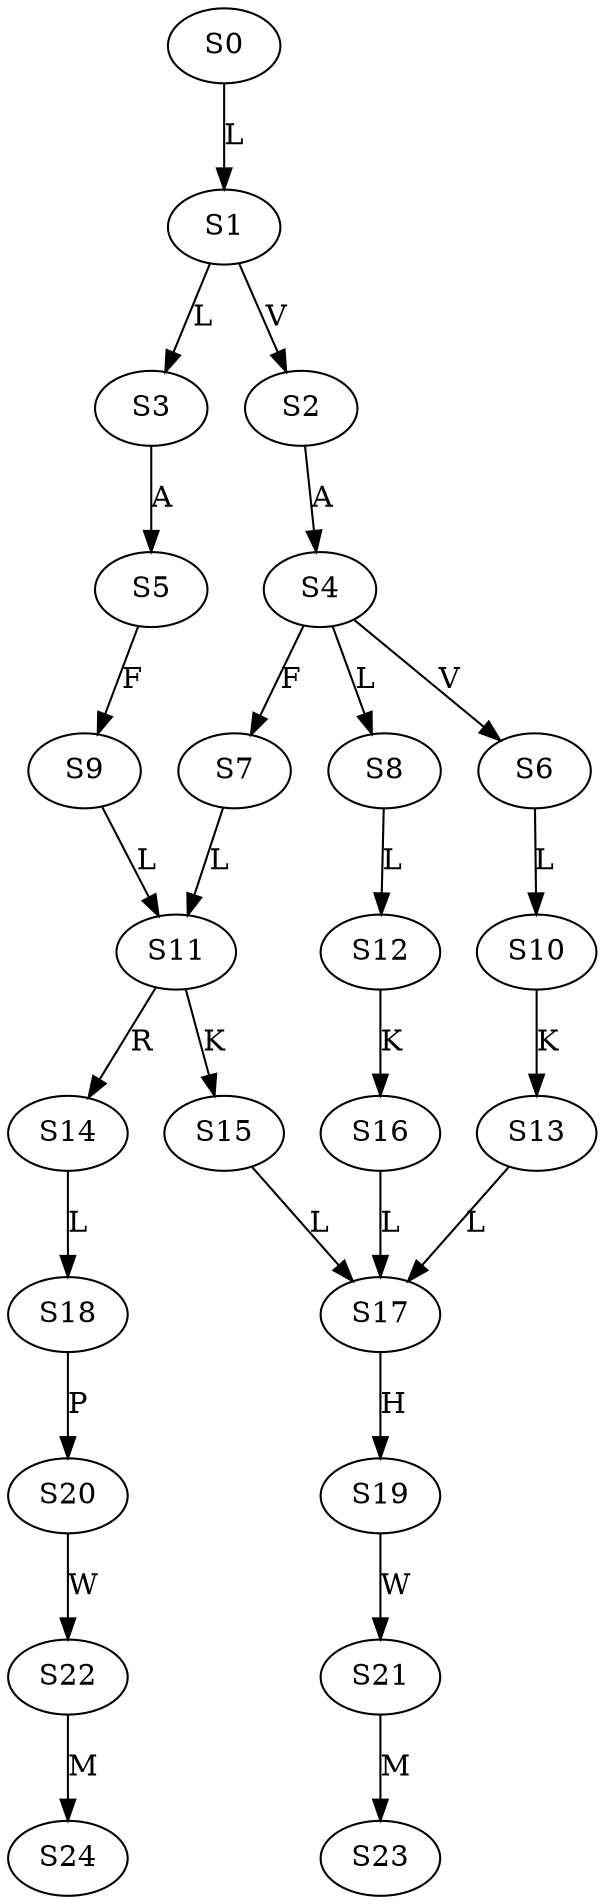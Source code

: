strict digraph  {
	S0 -> S1 [ label = L ];
	S1 -> S2 [ label = V ];
	S1 -> S3 [ label = L ];
	S2 -> S4 [ label = A ];
	S3 -> S5 [ label = A ];
	S4 -> S6 [ label = V ];
	S4 -> S7 [ label = F ];
	S4 -> S8 [ label = L ];
	S5 -> S9 [ label = F ];
	S6 -> S10 [ label = L ];
	S7 -> S11 [ label = L ];
	S8 -> S12 [ label = L ];
	S9 -> S11 [ label = L ];
	S10 -> S13 [ label = K ];
	S11 -> S14 [ label = R ];
	S11 -> S15 [ label = K ];
	S12 -> S16 [ label = K ];
	S13 -> S17 [ label = L ];
	S14 -> S18 [ label = L ];
	S15 -> S17 [ label = L ];
	S16 -> S17 [ label = L ];
	S17 -> S19 [ label = H ];
	S18 -> S20 [ label = P ];
	S19 -> S21 [ label = W ];
	S20 -> S22 [ label = W ];
	S21 -> S23 [ label = M ];
	S22 -> S24 [ label = M ];
}
